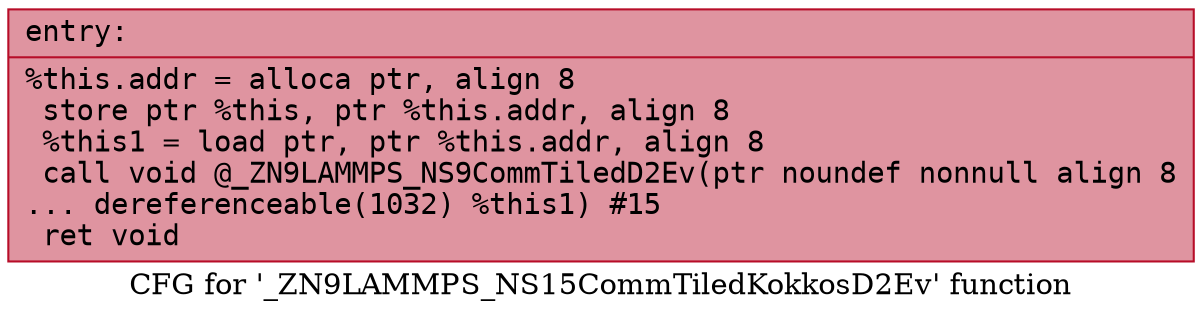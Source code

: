 digraph "CFG for '_ZN9LAMMPS_NS15CommTiledKokkosD2Ev' function" {
	label="CFG for '_ZN9LAMMPS_NS15CommTiledKokkosD2Ev' function";

	Node0x5628737d87e0 [shape=record,color="#b70d28ff", style=filled, fillcolor="#b70d2870" fontname="Courier",label="{entry:\l|  %this.addr = alloca ptr, align 8\l  store ptr %this, ptr %this.addr, align 8\l  %this1 = load ptr, ptr %this.addr, align 8\l  call void @_ZN9LAMMPS_NS9CommTiledD2Ev(ptr noundef nonnull align 8\l... dereferenceable(1032) %this1) #15\l  ret void\l}"];
}
